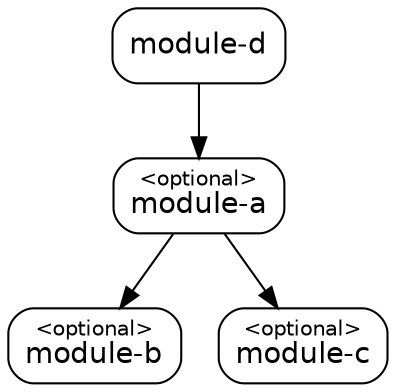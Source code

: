 digraph "module-d" {
  node [shape="box",style="rounded",fontname="Helvetica",fontsize="14"]
  edge [fontsize="10",fontname="Helvetica"]

  // Node Definitions:
  "com.github.ferstl:module-a:jar"[label=<<font point-size="10">&lt;optional&gt;</font><br/>module-a>]
  "com.github.ferstl:module-b:jar"[label=<<font point-size="10">&lt;optional&gt;</font><br/>module-b>]
  "com.github.ferstl:module-c:jar"[label=<<font point-size="10">&lt;optional&gt;</font><br/>module-c>]
  "com.github.ferstl:module-d:jar"[label=<module-d>]

  // Edge Definitions:
  "com.github.ferstl:module-a:jar" -> "com.github.ferstl:module-b:jar"
  "com.github.ferstl:module-a:jar" -> "com.github.ferstl:module-c:jar"
  "com.github.ferstl:module-d:jar" -> "com.github.ferstl:module-a:jar"
}